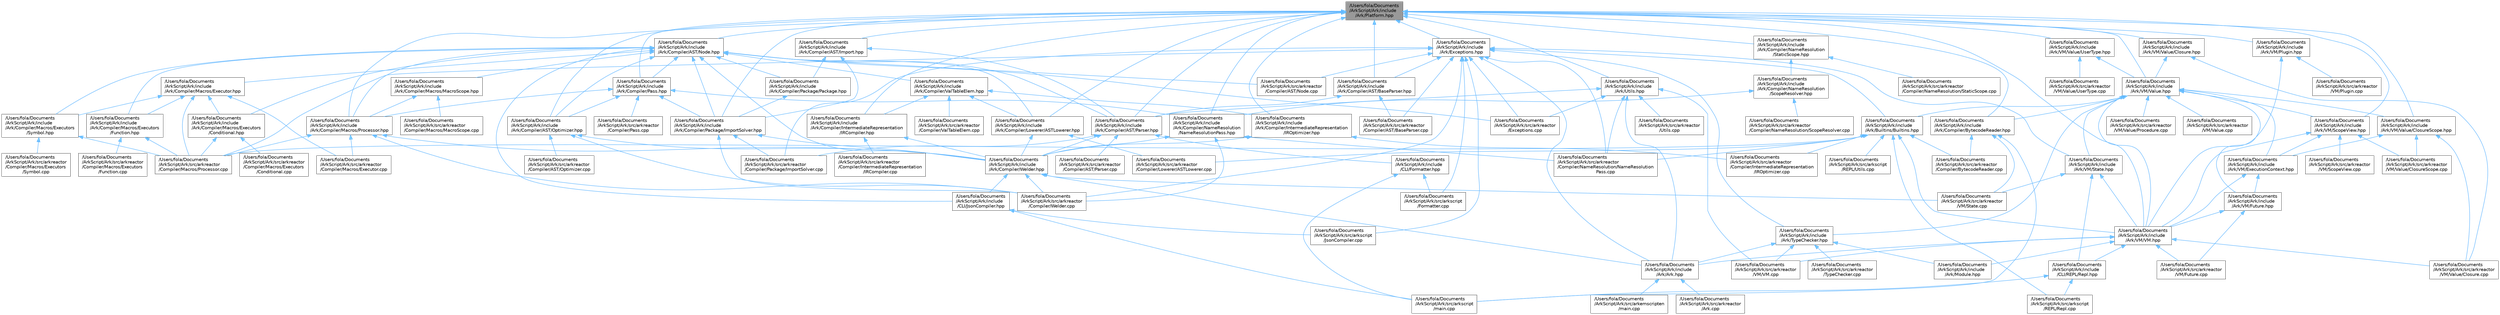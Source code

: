 digraph "/Users/fola/Documents/ArkScript/Ark/include/Ark/Platform.hpp"
{
 // INTERACTIVE_SVG=YES
 // LATEX_PDF_SIZE
  bgcolor="transparent";
  edge [fontname=Helvetica,fontsize=10,labelfontname=Helvetica,labelfontsize=10];
  node [fontname=Helvetica,fontsize=10,shape=box,height=0.2,width=0.4];
  Node1 [id="Node000001",label="/Users/fola/Documents\l/ArkScript/Ark/include\l/Ark/Platform.hpp",height=0.2,width=0.4,color="gray40", fillcolor="grey60", style="filled", fontcolor="black",tooltip="ArkScript configuration macros."];
  Node1 -> Node2 [id="edge1_Node000001_Node000002",dir="back",color="steelblue1",style="solid",tooltip=" "];
  Node2 [id="Node000002",label="/Users/fola/Documents\l/ArkScript/Ark/include\l/Ark/Compiler/AST/BaseParser.hpp",height=0.2,width=0.4,color="grey40", fillcolor="white", style="filled",URL="$d3/d70/BaseParser_8hpp.html",tooltip=" "];
  Node2 -> Node3 [id="edge2_Node000002_Node000003",dir="back",color="steelblue1",style="solid",tooltip=" "];
  Node3 [id="Node000003",label="/Users/fola/Documents\l/ArkScript/Ark/include\l/Ark/Compiler/AST/Parser.hpp",height=0.2,width=0.4,color="grey40", fillcolor="white", style="filled",URL="$d7/ddd/Parser_8hpp.html",tooltip="Parse ArkScript code, but do not handle any import declarations."];
  Node3 -> Node4 [id="edge3_Node000003_Node000004",dir="back",color="steelblue1",style="solid",tooltip=" "];
  Node4 [id="Node000004",label="/Users/fola/Documents\l/ArkScript/Ark/include\l/Ark/Compiler/Welder.hpp",height=0.2,width=0.4,color="grey40", fillcolor="white", style="filled",URL="$de/d8e/Welder_8hpp.html",tooltip="In charge of welding everything needed to compile code."];
  Node4 -> Node5 [id="edge4_Node000004_Node000005",dir="back",color="steelblue1",style="solid",tooltip=" "];
  Node5 [id="Node000005",label="/Users/fola/Documents\l/ArkScript/Ark/include\l/Ark/Ark.hpp",height=0.2,width=0.4,color="grey40", fillcolor="white", style="filled",URL="$d3/d7e/Ark_8hpp.html",tooltip="Includes the needed files to start using ArkScript."];
  Node5 -> Node6 [id="edge5_Node000005_Node000006",dir="back",color="steelblue1",style="solid",tooltip=" "];
  Node6 [id="Node000006",label="/Users/fola/Documents\l/ArkScript/Ark/src/arkemscripten\l/main.cpp",height=0.2,width=0.4,color="grey40", fillcolor="white", style="filled",URL="$d1/d95/arkemscripten_2main_8cpp.html",tooltip=" "];
  Node5 -> Node7 [id="edge6_Node000005_Node000007",dir="back",color="steelblue1",style="solid",tooltip=" "];
  Node7 [id="Node000007",label="/Users/fola/Documents\l/ArkScript/Ark/src/arkreactor\l/Ark.cpp",height=0.2,width=0.4,color="grey40", fillcolor="white", style="filled",URL="$dc/d32/Ark_8cpp.html",tooltip=" "];
  Node4 -> Node8 [id="edge7_Node000004_Node000008",dir="back",color="steelblue1",style="solid",tooltip=" "];
  Node8 [id="Node000008",label="/Users/fola/Documents\l/ArkScript/Ark/include\l/CLI/JsonCompiler.hpp",height=0.2,width=0.4,color="grey40", fillcolor="white", style="filled",URL="$dc/dfd/JsonCompiler_8hpp.html",tooltip=" "];
  Node8 -> Node9 [id="edge8_Node000008_Node000009",dir="back",color="steelblue1",style="solid",tooltip=" "];
  Node9 [id="Node000009",label="/Users/fola/Documents\l/ArkScript/Ark/src/arkscript\l/JsonCompiler.cpp",height=0.2,width=0.4,color="grey40", fillcolor="white", style="filled",URL="$db/d71/JsonCompiler_8cpp.html",tooltip=" "];
  Node8 -> Node10 [id="edge9_Node000008_Node000010",dir="back",color="steelblue1",style="solid",tooltip=" "];
  Node10 [id="Node000010",label="/Users/fola/Documents\l/ArkScript/Ark/src/arkscript\l/main.cpp",height=0.2,width=0.4,color="grey40", fillcolor="white", style="filled",URL="$d0/d46/arkscript_2main_8cpp.html",tooltip=" "];
  Node4 -> Node11 [id="edge10_Node000004_Node000011",dir="back",color="steelblue1",style="solid",tooltip=" "];
  Node11 [id="Node000011",label="/Users/fola/Documents\l/ArkScript/Ark/src/arkreactor\l/Compiler/Welder.cpp",height=0.2,width=0.4,color="grey40", fillcolor="white", style="filled",URL="$d3/df1/Welder_8cpp.html",tooltip=" "];
  Node4 -> Node12 [id="edge11_Node000004_Node000012",dir="back",color="steelblue1",style="solid",tooltip=" "];
  Node12 [id="Node000012",label="/Users/fola/Documents\l/ArkScript/Ark/src/arkreactor\l/VM/State.cpp",height=0.2,width=0.4,color="grey40", fillcolor="white", style="filled",URL="$d0/da0/State_8cpp.html",tooltip=" "];
  Node3 -> Node13 [id="edge12_Node000003_Node000013",dir="back",color="steelblue1",style="solid",tooltip=" "];
  Node13 [id="Node000013",label="/Users/fola/Documents\l/ArkScript/Ark/include\l/CLI/Formatter.hpp",height=0.2,width=0.4,color="grey40", fillcolor="white", style="filled",URL="$d9/d2e/Formatter_8hpp.html",tooltip=" "];
  Node13 -> Node14 [id="edge13_Node000013_Node000014",dir="back",color="steelblue1",style="solid",tooltip=" "];
  Node14 [id="Node000014",label="/Users/fola/Documents\l/ArkScript/Ark/src/arkscript\l/Formatter.cpp",height=0.2,width=0.4,color="grey40", fillcolor="white", style="filled",URL="$d2/d56/Formatter_8cpp.html",tooltip=" "];
  Node13 -> Node10 [id="edge14_Node000013_Node000010",dir="back",color="steelblue1",style="solid",tooltip=" "];
  Node3 -> Node15 [id="edge15_Node000003_Node000015",dir="back",color="steelblue1",style="solid",tooltip=" "];
  Node15 [id="Node000015",label="/Users/fola/Documents\l/ArkScript/Ark/src/arkreactor\l/Compiler/AST/Parser.cpp",height=0.2,width=0.4,color="grey40", fillcolor="white", style="filled",URL="$dc/df5/Parser_8cpp.html",tooltip=" "];
  Node3 -> Node16 [id="edge16_Node000003_Node000016",dir="back",color="steelblue1",style="solid",tooltip=" "];
  Node16 [id="Node000016",label="/Users/fola/Documents\l/ArkScript/Ark/src/arkreactor\l/Compiler/Package/ImportSolver.cpp",height=0.2,width=0.4,color="grey40", fillcolor="white", style="filled",URL="$d6/d41/ImportSolver_8cpp.html",tooltip=" "];
  Node2 -> Node17 [id="edge17_Node000002_Node000017",dir="back",color="steelblue1",style="solid",tooltip=" "];
  Node17 [id="Node000017",label="/Users/fola/Documents\l/ArkScript/Ark/src/arkreactor\l/Compiler/AST/BaseParser.cpp",height=0.2,width=0.4,color="grey40", fillcolor="white", style="filled",URL="$d9/d79/BaseParser_8cpp.html",tooltip=" "];
  Node1 -> Node18 [id="edge18_Node000001_Node000018",dir="back",color="steelblue1",style="solid",tooltip=" "];
  Node18 [id="Node000018",label="/Users/fola/Documents\l/ArkScript/Ark/include\l/Ark/Compiler/AST/Import.hpp",height=0.2,width=0.4,color="grey40", fillcolor="white", style="filled",URL="$d4/d32/Import_8hpp.html",tooltip=" "];
  Node18 -> Node3 [id="edge19_Node000018_Node000003",dir="back",color="steelblue1",style="solid",tooltip=" "];
  Node18 -> Node19 [id="edge20_Node000018_Node000019",dir="back",color="steelblue1",style="solid",tooltip=" "];
  Node19 [id="Node000019",label="/Users/fola/Documents\l/ArkScript/Ark/include\l/Ark/Compiler/Package/ImportSolver.hpp",height=0.2,width=0.4,color="grey40", fillcolor="white", style="filled",URL="$d1/db0/ImportSolver_8hpp.html",tooltip="Handle imports, resolve them with modules and everything."];
  Node19 -> Node4 [id="edge21_Node000019_Node000004",dir="back",color="steelblue1",style="solid",tooltip=" "];
  Node19 -> Node16 [id="edge22_Node000019_Node000016",dir="back",color="steelblue1",style="solid",tooltip=" "];
  Node19 -> Node11 [id="edge23_Node000019_Node000011",dir="back",color="steelblue1",style="solid",tooltip=" "];
  Node18 -> Node20 [id="edge24_Node000018_Node000020",dir="back",color="steelblue1",style="solid",tooltip=" "];
  Node20 [id="Node000020",label="/Users/fola/Documents\l/ArkScript/Ark/include\l/Ark/Compiler/Package/Package.hpp",height=0.2,width=0.4,color="grey40", fillcolor="white", style="filled",URL="$d8/d80/Package_8hpp.html",tooltip=" "];
  Node20 -> Node19 [id="edge25_Node000020_Node000019",dir="back",color="steelblue1",style="solid",tooltip=" "];
  Node1 -> Node21 [id="edge26_Node000001_Node000021",dir="back",color="steelblue1",style="solid",tooltip=" "];
  Node21 [id="Node000021",label="/Users/fola/Documents\l/ArkScript/Ark/include\l/Ark/Compiler/AST/Node.hpp",height=0.2,width=0.4,color="grey40", fillcolor="white", style="filled",URL="$d7/dc6/Node_8hpp.html",tooltip="AST node used by the parser, optimizer and compiler."];
  Node21 -> Node22 [id="edge27_Node000021_Node000022",dir="back",color="steelblue1",style="solid",tooltip=" "];
  Node22 [id="Node000022",label="/Users/fola/Documents\l/ArkScript/Ark/include\l/Ark/Compiler/AST/Optimizer.hpp",height=0.2,width=0.4,color="grey40", fillcolor="white", style="filled",URL="$db/d93/Optimizer_8hpp.html",tooltip="Optimizes a given ArkScript AST."];
  Node22 -> Node4 [id="edge28_Node000022_Node000004",dir="back",color="steelblue1",style="solid",tooltip=" "];
  Node22 -> Node23 [id="edge29_Node000022_Node000023",dir="back",color="steelblue1",style="solid",tooltip=" "];
  Node23 [id="Node000023",label="/Users/fola/Documents\l/ArkScript/Ark/src/arkreactor\l/Compiler/AST/Optimizer.cpp",height=0.2,width=0.4,color="grey40", fillcolor="white", style="filled",URL="$d2/dc5/Optimizer_8cpp.html",tooltip=" "];
  Node22 -> Node11 [id="edge30_Node000022_Node000011",dir="back",color="steelblue1",style="solid",tooltip=" "];
  Node21 -> Node3 [id="edge31_Node000021_Node000003",dir="back",color="steelblue1",style="solid",tooltip=" "];
  Node21 -> Node24 [id="edge32_Node000021_Node000024",dir="back",color="steelblue1",style="solid",tooltip=" "];
  Node24 [id="Node000024",label="/Users/fola/Documents\l/ArkScript/Ark/include\l/Ark/Compiler/Lowerer/ASTLowerer.hpp",height=0.2,width=0.4,color="grey40", fillcolor="white", style="filled",URL="$db/d08/ASTLowerer_8hpp.html",tooltip=" "];
  Node24 -> Node4 [id="edge33_Node000024_Node000004",dir="back",color="steelblue1",style="solid",tooltip=" "];
  Node24 -> Node25 [id="edge34_Node000024_Node000025",dir="back",color="steelblue1",style="solid",tooltip=" "];
  Node25 [id="Node000025",label="/Users/fola/Documents\l/ArkScript/Ark/src/arkreactor\l/Compiler/Lowerer/ASTLowerer.cpp",height=0.2,width=0.4,color="grey40", fillcolor="white", style="filled",URL="$d2/d5e/ASTLowerer_8cpp.html",tooltip=" "];
  Node21 -> Node26 [id="edge35_Node000021_Node000026",dir="back",color="steelblue1",style="solid",tooltip=" "];
  Node26 [id="Node000026",label="/Users/fola/Documents\l/ArkScript/Ark/include\l/Ark/Compiler/Macros/Executor.hpp",height=0.2,width=0.4,color="grey40", fillcolor="white", style="filled",URL="$d4/d1a/Executor_8hpp.html",tooltip="The base class for all MacroExecutors."];
  Node26 -> Node27 [id="edge36_Node000026_Node000027",dir="back",color="steelblue1",style="solid",tooltip=" "];
  Node27 [id="Node000027",label="/Users/fola/Documents\l/ArkScript/Ark/include\l/Ark/Compiler/Macros/Executors\l/Conditional.hpp",height=0.2,width=0.4,color="grey40", fillcolor="white", style="filled",URL="$da/dc2/Conditional_8hpp.html",tooltip="Executor for Conditional Macros."];
  Node27 -> Node28 [id="edge37_Node000027_Node000028",dir="back",color="steelblue1",style="solid",tooltip=" "];
  Node28 [id="Node000028",label="/Users/fola/Documents\l/ArkScript/Ark/src/arkreactor\l/Compiler/Macros/Executors\l/Conditional.cpp",height=0.2,width=0.4,color="grey40", fillcolor="white", style="filled",URL="$de/d04/Conditional_8cpp.html",tooltip=" "];
  Node27 -> Node29 [id="edge38_Node000027_Node000029",dir="back",color="steelblue1",style="solid",tooltip=" "];
  Node29 [id="Node000029",label="/Users/fola/Documents\l/ArkScript/Ark/src/arkreactor\l/Compiler/Macros/Processor.cpp",height=0.2,width=0.4,color="grey40", fillcolor="white", style="filled",URL="$d6/d69/Processor_8cpp.html",tooltip=" "];
  Node26 -> Node30 [id="edge39_Node000026_Node000030",dir="back",color="steelblue1",style="solid",tooltip=" "];
  Node30 [id="Node000030",label="/Users/fola/Documents\l/ArkScript/Ark/include\l/Ark/Compiler/Macros/Executors\l/Function.hpp",height=0.2,width=0.4,color="grey40", fillcolor="white", style="filled",URL="$d4/d59/Function_8hpp.html",tooltip="Executor for List Macros."];
  Node30 -> Node31 [id="edge40_Node000030_Node000031",dir="back",color="steelblue1",style="solid",tooltip=" "];
  Node31 [id="Node000031",label="/Users/fola/Documents\l/ArkScript/Ark/src/arkreactor\l/Compiler/Macros/Executors\l/Function.cpp",height=0.2,width=0.4,color="grey40", fillcolor="white", style="filled",URL="$dc/dd4/Function_8cpp.html",tooltip=" "];
  Node30 -> Node29 [id="edge41_Node000030_Node000029",dir="back",color="steelblue1",style="solid",tooltip=" "];
  Node26 -> Node32 [id="edge42_Node000026_Node000032",dir="back",color="steelblue1",style="solid",tooltip=" "];
  Node32 [id="Node000032",label="/Users/fola/Documents\l/ArkScript/Ark/include\l/Ark/Compiler/Macros/Executors\l/Symbol.hpp",height=0.2,width=0.4,color="grey40", fillcolor="white", style="filled",URL="$dc/dce/Symbol_8hpp.html",tooltip="Executor for Symbol Macros."];
  Node32 -> Node33 [id="edge43_Node000032_Node000033",dir="back",color="steelblue1",style="solid",tooltip=" "];
  Node33 [id="Node000033",label="/Users/fola/Documents\l/ArkScript/Ark/src/arkreactor\l/Compiler/Macros/Executors\l/Symbol.cpp",height=0.2,width=0.4,color="grey40", fillcolor="white", style="filled",URL="$d8/d0b/Symbol_8cpp.html",tooltip=" "];
  Node32 -> Node29 [id="edge44_Node000032_Node000029",dir="back",color="steelblue1",style="solid",tooltip=" "];
  Node26 -> Node34 [id="edge45_Node000026_Node000034",dir="back",color="steelblue1",style="solid",tooltip=" "];
  Node34 [id="Node000034",label="/Users/fola/Documents\l/ArkScript/Ark/src/arkreactor\l/Compiler/Macros/Executor.cpp",height=0.2,width=0.4,color="grey40", fillcolor="white", style="filled",URL="$d1/da9/Executor_8cpp.html",tooltip=" "];
  Node26 -> Node29 [id="edge46_Node000026_Node000029",dir="back",color="steelblue1",style="solid",tooltip=" "];
  Node21 -> Node27 [id="edge47_Node000021_Node000027",dir="back",color="steelblue1",style="solid",tooltip=" "];
  Node21 -> Node30 [id="edge48_Node000021_Node000030",dir="back",color="steelblue1",style="solid",tooltip=" "];
  Node21 -> Node32 [id="edge49_Node000021_Node000032",dir="back",color="steelblue1",style="solid",tooltip=" "];
  Node21 -> Node35 [id="edge50_Node000021_Node000035",dir="back",color="steelblue1",style="solid",tooltip=" "];
  Node35 [id="Node000035",label="/Users/fola/Documents\l/ArkScript/Ark/include\l/Ark/Compiler/Macros/MacroScope.hpp",height=0.2,width=0.4,color="grey40", fillcolor="white", style="filled",URL="$d7/dfb/MacroScope_8hpp.html",tooltip="Defines tools to handle macro definitions."];
  Node35 -> Node36 [id="edge51_Node000035_Node000036",dir="back",color="steelblue1",style="solid",tooltip=" "];
  Node36 [id="Node000036",label="/Users/fola/Documents\l/ArkScript/Ark/include\l/Ark/Compiler/Macros/Processor.hpp",height=0.2,width=0.4,color="grey40", fillcolor="white", style="filled",URL="$de/db1/Processor_8hpp.html",tooltip="Handles the macros and their expansion in ArkScript source code."];
  Node36 -> Node4 [id="edge52_Node000036_Node000004",dir="back",color="steelblue1",style="solid",tooltip=" "];
  Node36 -> Node34 [id="edge53_Node000036_Node000034",dir="back",color="steelblue1",style="solid",tooltip=" "];
  Node36 -> Node29 [id="edge54_Node000036_Node000029",dir="back",color="steelblue1",style="solid",tooltip=" "];
  Node36 -> Node11 [id="edge55_Node000036_Node000011",dir="back",color="steelblue1",style="solid",tooltip=" "];
  Node35 -> Node37 [id="edge56_Node000035_Node000037",dir="back",color="steelblue1",style="solid",tooltip=" "];
  Node37 [id="Node000037",label="/Users/fola/Documents\l/ArkScript/Ark/src/arkreactor\l/Compiler/Macros/MacroScope.cpp",height=0.2,width=0.4,color="grey40", fillcolor="white", style="filled",URL="$df/d82/MacroScope_8cpp.html",tooltip=" "];
  Node21 -> Node36 [id="edge57_Node000021_Node000036",dir="back",color="steelblue1",style="solid",tooltip=" "];
  Node21 -> Node19 [id="edge58_Node000021_Node000019",dir="back",color="steelblue1",style="solid",tooltip=" "];
  Node21 -> Node20 [id="edge59_Node000021_Node000020",dir="back",color="steelblue1",style="solid",tooltip=" "];
  Node21 -> Node38 [id="edge60_Node000021_Node000038",dir="back",color="steelblue1",style="solid",tooltip=" "];
  Node38 [id="Node000038",label="/Users/fola/Documents\l/ArkScript/Ark/include\l/Ark/Compiler/Pass.hpp",height=0.2,width=0.4,color="grey40", fillcolor="white", style="filled",URL="$df/d5f/Pass_8hpp.html",tooltip="Interface for a compiler pass (take in an AST, output an AST)"];
  Node38 -> Node22 [id="edge61_Node000038_Node000022",dir="back",color="steelblue1",style="solid",tooltip=" "];
  Node38 -> Node36 [id="edge62_Node000038_Node000036",dir="back",color="steelblue1",style="solid",tooltip=" "];
  Node38 -> Node39 [id="edge63_Node000038_Node000039",dir="back",color="steelblue1",style="solid",tooltip=" "];
  Node39 [id="Node000039",label="/Users/fola/Documents\l/ArkScript/Ark/include\l/Ark/Compiler/NameResolution\l/NameResolutionPass.hpp",height=0.2,width=0.4,color="grey40", fillcolor="white", style="filled",URL="$d4/de8/NameResolutionPass_8hpp.html",tooltip="Resolves names and fully qualify them in the AST (prefixing them with the package they are from)"];
  Node39 -> Node4 [id="edge64_Node000039_Node000004",dir="back",color="steelblue1",style="solid",tooltip=" "];
  Node39 -> Node40 [id="edge65_Node000039_Node000040",dir="back",color="steelblue1",style="solid",tooltip=" "];
  Node40 [id="Node000040",label="/Users/fola/Documents\l/ArkScript/Ark/src/arkreactor\l/Compiler/NameResolution/NameResolution\lPass.cpp",height=0.2,width=0.4,color="grey40", fillcolor="white", style="filled",URL="$de/dd7/NameResolutionPass_8cpp.html",tooltip=" "];
  Node39 -> Node11 [id="edge66_Node000039_Node000011",dir="back",color="steelblue1",style="solid",tooltip=" "];
  Node38 -> Node19 [id="edge67_Node000038_Node000019",dir="back",color="steelblue1",style="solid",tooltip=" "];
  Node38 -> Node41 [id="edge68_Node000038_Node000041",dir="back",color="steelblue1",style="solid",tooltip=" "];
  Node41 [id="Node000041",label="/Users/fola/Documents\l/ArkScript/Ark/src/arkreactor\l/Compiler/Pass.cpp",height=0.2,width=0.4,color="grey40", fillcolor="white", style="filled",URL="$d8/d54/Pass_8cpp.html",tooltip=" "];
  Node21 -> Node42 [id="edge69_Node000021_Node000042",dir="back",color="steelblue1",style="solid",tooltip=" "];
  Node42 [id="Node000042",label="/Users/fola/Documents\l/ArkScript/Ark/include\l/Ark/Compiler/ValTableElem.hpp",height=0.2,width=0.4,color="grey40", fillcolor="white", style="filled",URL="$dd/de7/ValTableElem_8hpp.html",tooltip="The basic value type handled by the compiler."];
  Node42 -> Node43 [id="edge70_Node000042_Node000043",dir="back",color="steelblue1",style="solid",tooltip=" "];
  Node43 [id="Node000043",label="/Users/fola/Documents\l/ArkScript/Ark/include\l/Ark/Compiler/IntermediateRepresentation\l/IRCompiler.hpp",height=0.2,width=0.4,color="grey40", fillcolor="white", style="filled",URL="$df/d86/IRCompiler_8hpp.html",tooltip="Compile the intermediate representation to bytecode."];
  Node43 -> Node4 [id="edge71_Node000043_Node000004",dir="back",color="steelblue1",style="solid",tooltip=" "];
  Node43 -> Node44 [id="edge72_Node000043_Node000044",dir="back",color="steelblue1",style="solid",tooltip=" "];
  Node44 [id="Node000044",label="/Users/fola/Documents\l/ArkScript/Ark/src/arkreactor\l/Compiler/IntermediateRepresentation\l/IRCompiler.cpp",height=0.2,width=0.4,color="grey40", fillcolor="white", style="filled",URL="$d1/dfa/IRCompiler_8cpp.html",tooltip=" "];
  Node42 -> Node45 [id="edge73_Node000042_Node000045",dir="back",color="steelblue1",style="solid",tooltip=" "];
  Node45 [id="Node000045",label="/Users/fola/Documents\l/ArkScript/Ark/include\l/Ark/Compiler/IntermediateRepresentation\l/IROptimizer.hpp",height=0.2,width=0.4,color="grey40", fillcolor="white", style="filled",URL="$d0/de2/IROptimizer_8hpp.html",tooltip="Optimize IR based on IR entity grouped by 2 (or more)"];
  Node45 -> Node4 [id="edge74_Node000045_Node000004",dir="back",color="steelblue1",style="solid",tooltip=" "];
  Node45 -> Node46 [id="edge75_Node000045_Node000046",dir="back",color="steelblue1",style="solid",tooltip=" "];
  Node46 [id="Node000046",label="/Users/fola/Documents\l/ArkScript/Ark/src/arkreactor\l/Compiler/IntermediateRepresentation\l/IROptimizer.cpp",height=0.2,width=0.4,color="grey40", fillcolor="white", style="filled",URL="$d0/da9/IROptimizer_8cpp.html",tooltip=" "];
  Node42 -> Node24 [id="edge76_Node000042_Node000024",dir="back",color="steelblue1",style="solid",tooltip=" "];
  Node42 -> Node47 [id="edge77_Node000042_Node000047",dir="back",color="steelblue1",style="solid",tooltip=" "];
  Node47 [id="Node000047",label="/Users/fola/Documents\l/ArkScript/Ark/src/arkreactor\l/Compiler/ValTableElem.cpp",height=0.2,width=0.4,color="grey40", fillcolor="white", style="filled",URL="$d9/d93/ValTableElem_8cpp.html",tooltip=" "];
  Node21 -> Node4 [id="edge78_Node000021_Node000004",dir="back",color="steelblue1",style="solid",tooltip=" "];
  Node21 -> Node8 [id="edge79_Node000021_Node000008",dir="back",color="steelblue1",style="solid",tooltip=" "];
  Node21 -> Node48 [id="edge80_Node000021_Node000048",dir="back",color="steelblue1",style="solid",tooltip=" "];
  Node48 [id="Node000048",label="/Users/fola/Documents\l/ArkScript/Ark/src/arkreactor\l/Compiler/AST/Node.cpp",height=0.2,width=0.4,color="grey40", fillcolor="white", style="filled",URL="$dc/d73/Node_8cpp.html",tooltip=" "];
  Node21 -> Node49 [id="edge81_Node000021_Node000049",dir="back",color="steelblue1",style="solid",tooltip=" "];
  Node49 [id="Node000049",label="/Users/fola/Documents\l/ArkScript/Ark/src/arkreactor\l/Exceptions.cpp",height=0.2,width=0.4,color="grey40", fillcolor="white", style="filled",URL="$d6/dd1/Exceptions_8cpp.html",tooltip=" "];
  Node1 -> Node22 [id="edge82_Node000001_Node000022",dir="back",color="steelblue1",style="solid",tooltip=" "];
  Node1 -> Node3 [id="edge83_Node000001_Node000003",dir="back",color="steelblue1",style="solid",tooltip=" "];
  Node1 -> Node50 [id="edge84_Node000001_Node000050",dir="back",color="steelblue1",style="solid",tooltip=" "];
  Node50 [id="Node000050",label="/Users/fola/Documents\l/ArkScript/Ark/include\l/Ark/Compiler/BytecodeReader.hpp",height=0.2,width=0.4,color="grey40", fillcolor="white", style="filled",URL="$d1/d84/BytecodeReader_8hpp.html",tooltip="A bytecode disassembler for ArkScript."];
  Node50 -> Node51 [id="edge85_Node000050_Node000051",dir="back",color="steelblue1",style="solid",tooltip=" "];
  Node51 [id="Node000051",label="/Users/fola/Documents\l/ArkScript/Ark/src/arkreactor\l/Compiler/BytecodeReader.cpp",height=0.2,width=0.4,color="grey40", fillcolor="white", style="filled",URL="$d5/d36/BytecodeReader_8cpp.html",tooltip=" "];
  Node50 -> Node12 [id="edge86_Node000050_Node000012",dir="back",color="steelblue1",style="solid",tooltip=" "];
  Node50 -> Node10 [id="edge87_Node000050_Node000010",dir="back",color="steelblue1",style="solid",tooltip=" "];
  Node1 -> Node43 [id="edge88_Node000001_Node000043",dir="back",color="steelblue1",style="solid",tooltip=" "];
  Node1 -> Node45 [id="edge89_Node000001_Node000045",dir="back",color="steelblue1",style="solid",tooltip=" "];
  Node1 -> Node24 [id="edge90_Node000001_Node000024",dir="back",color="steelblue1",style="solid",tooltip=" "];
  Node1 -> Node36 [id="edge91_Node000001_Node000036",dir="back",color="steelblue1",style="solid",tooltip=" "];
  Node1 -> Node39 [id="edge92_Node000001_Node000039",dir="back",color="steelblue1",style="solid",tooltip=" "];
  Node1 -> Node52 [id="edge93_Node000001_Node000052",dir="back",color="steelblue1",style="solid",tooltip=" "];
  Node52 [id="Node000052",label="/Users/fola/Documents\l/ArkScript/Ark/include\l/Ark/Compiler/NameResolution\l/StaticScope.hpp",height=0.2,width=0.4,color="grey40", fillcolor="white", style="filled",URL="$df/db8/StaticScope_8hpp.html",tooltip="Static scopes (for functions, loops) and namespace scopes (for packages) definitions,..."];
  Node52 -> Node53 [id="edge94_Node000052_Node000053",dir="back",color="steelblue1",style="solid",tooltip=" "];
  Node53 [id="Node000053",label="/Users/fola/Documents\l/ArkScript/Ark/include\l/Ark/Compiler/NameResolution\l/ScopeResolver.hpp",height=0.2,width=0.4,color="grey40", fillcolor="white", style="filled",URL="$db/d5b/ScopeResolver_8hpp.html",tooltip="Handle scope resolution at compile time."];
  Node53 -> Node39 [id="edge95_Node000053_Node000039",dir="back",color="steelblue1",style="solid",tooltip=" "];
  Node53 -> Node54 [id="edge96_Node000053_Node000054",dir="back",color="steelblue1",style="solid",tooltip=" "];
  Node54 [id="Node000054",label="/Users/fola/Documents\l/ArkScript/Ark/src/arkreactor\l/Compiler/NameResolution/ScopeResolver.cpp",height=0.2,width=0.4,color="grey40", fillcolor="white", style="filled",URL="$da/d79/ScopeResolver_8cpp.html",tooltip=" "];
  Node52 -> Node55 [id="edge97_Node000052_Node000055",dir="back",color="steelblue1",style="solid",tooltip=" "];
  Node55 [id="Node000055",label="/Users/fola/Documents\l/ArkScript/Ark/src/arkreactor\l/Compiler/NameResolution/StaticScope.cpp",height=0.2,width=0.4,color="grey40", fillcolor="white", style="filled",URL="$d2/d11/StaticScope_8cpp.html",tooltip=" "];
  Node1 -> Node19 [id="edge98_Node000001_Node000019",dir="back",color="steelblue1",style="solid",tooltip=" "];
  Node1 -> Node38 [id="edge99_Node000001_Node000038",dir="back",color="steelblue1",style="solid",tooltip=" "];
  Node1 -> Node56 [id="edge100_Node000001_Node000056",dir="back",color="steelblue1",style="solid",tooltip=" "];
  Node56 [id="Node000056",label="/Users/fola/Documents\l/ArkScript/Ark/include\l/Ark/Exceptions.hpp",height=0.2,width=0.4,color="grey40", fillcolor="white", style="filled",URL="$d2/de9/Exceptions_8hpp.html",tooltip="ArkScript homemade exceptions."];
  Node56 -> Node5 [id="edge101_Node000056_Node000005",dir="back",color="steelblue1",style="solid",tooltip=" "];
  Node56 -> Node57 [id="edge102_Node000056_Node000057",dir="back",color="steelblue1",style="solid",tooltip=" "];
  Node57 [id="Node000057",label="/Users/fola/Documents\l/ArkScript/Ark/include\l/Ark/Builtins/Builtins.hpp",height=0.2,width=0.4,color="grey40", fillcolor="white", style="filled",URL="$da/d84/Builtins_8hpp.html",tooltip="Host the declaration of all the ArkScript builtins."];
  Node57 -> Node58 [id="edge103_Node000057_Node000058",dir="back",color="steelblue1",style="solid",tooltip=" "];
  Node58 [id="Node000058",label="/Users/fola/Documents\l/ArkScript/Ark/include\l/Ark/VM/VM.hpp",height=0.2,width=0.4,color="grey40", fillcolor="white", style="filled",URL="$d1/d91/VM_8hpp.html",tooltip="The ArkScript virtual machine."];
  Node58 -> Node5 [id="edge104_Node000058_Node000005",dir="back",color="steelblue1",style="solid",tooltip=" "];
  Node58 -> Node59 [id="edge105_Node000058_Node000059",dir="back",color="steelblue1",style="solid",tooltip=" "];
  Node59 [id="Node000059",label="/Users/fola/Documents\l/ArkScript/Ark/include\l/Ark/Module.hpp",height=0.2,width=0.4,color="grey40", fillcolor="white", style="filled",URL="$d5/d44/Module_8hpp.html",tooltip=" "];
  Node58 -> Node60 [id="edge106_Node000058_Node000060",dir="back",color="steelblue1",style="solid",tooltip=" "];
  Node60 [id="Node000060",label="/Users/fola/Documents\l/ArkScript/Ark/include\l/CLI/REPL/Repl.hpp",height=0.2,width=0.4,color="grey40", fillcolor="white", style="filled",URL="$d5/da5/Repl_8hpp.html",tooltip="ArkScript REPL - Read Eval Print Loop."];
  Node60 -> Node61 [id="edge107_Node000060_Node000061",dir="back",color="steelblue1",style="solid",tooltip=" "];
  Node61 [id="Node000061",label="/Users/fola/Documents\l/ArkScript/Ark/src/arkscript\l/REPL/Repl.cpp",height=0.2,width=0.4,color="grey40", fillcolor="white", style="filled",URL="$d7/d46/Repl_8cpp.html",tooltip=" "];
  Node60 -> Node10 [id="edge108_Node000060_Node000010",dir="back",color="steelblue1",style="solid",tooltip=" "];
  Node58 -> Node62 [id="edge109_Node000058_Node000062",dir="back",color="steelblue1",style="solid",tooltip=" "];
  Node62 [id="Node000062",label="/Users/fola/Documents\l/ArkScript/Ark/src/arkreactor\l/VM/Future.cpp",height=0.2,width=0.4,color="grey40", fillcolor="white", style="filled",URL="$d4/dc9/Future_8cpp.html",tooltip=" "];
  Node58 -> Node63 [id="edge110_Node000058_Node000063",dir="back",color="steelblue1",style="solid",tooltip=" "];
  Node63 [id="Node000063",label="/Users/fola/Documents\l/ArkScript/Ark/src/arkreactor\l/VM/VM.cpp",height=0.2,width=0.4,color="grey40", fillcolor="white", style="filled",URL="$d2/d27/VM_8cpp.html",tooltip=" "];
  Node58 -> Node64 [id="edge111_Node000058_Node000064",dir="back",color="steelblue1",style="solid",tooltip=" "];
  Node64 [id="Node000064",label="/Users/fola/Documents\l/ArkScript/Ark/src/arkreactor\l/VM/Value/Closure.cpp",height=0.2,width=0.4,color="grey40", fillcolor="white", style="filled",URL="$d1/db2/Closure_8cpp.html",tooltip=" "];
  Node57 -> Node51 [id="edge112_Node000057_Node000051",dir="back",color="steelblue1",style="solid",tooltip=" "];
  Node57 -> Node46 [id="edge113_Node000057_Node000046",dir="back",color="steelblue1",style="solid",tooltip=" "];
  Node57 -> Node25 [id="edge114_Node000057_Node000025",dir="back",color="steelblue1",style="solid",tooltip=" "];
  Node57 -> Node29 [id="edge115_Node000057_Node000029",dir="back",color="steelblue1",style="solid",tooltip=" "];
  Node57 -> Node40 [id="edge116_Node000057_Node000040",dir="back",color="steelblue1",style="solid",tooltip=" "];
  Node57 -> Node61 [id="edge117_Node000057_Node000061",dir="back",color="steelblue1",style="solid",tooltip=" "];
  Node57 -> Node65 [id="edge118_Node000057_Node000065",dir="back",color="steelblue1",style="solid",tooltip=" "];
  Node65 [id="Node000065",label="/Users/fola/Documents\l/ArkScript/Ark/src/arkscript\l/REPL/Utils.cpp",height=0.2,width=0.4,color="grey40", fillcolor="white", style="filled",URL="$d7/d48/arkscript_2REPL_2Utils_8cpp.html",tooltip=" "];
  Node56 -> Node2 [id="edge119_Node000056_Node000002",dir="back",color="steelblue1",style="solid",tooltip=" "];
  Node56 -> Node66 [id="edge120_Node000056_Node000066",dir="back",color="steelblue1",style="solid",tooltip=" "];
  Node66 [id="Node000066",label="/Users/fola/Documents\l/ArkScript/Ark/include\l/Ark/TypeChecker.hpp",height=0.2,width=0.4,color="grey40", fillcolor="white", style="filled",URL="$db/d5e/TypeChecker_8hpp.html",tooltip=" "];
  Node66 -> Node5 [id="edge121_Node000066_Node000005",dir="back",color="steelblue1",style="solid",tooltip=" "];
  Node66 -> Node59 [id="edge122_Node000066_Node000059",dir="back",color="steelblue1",style="solid",tooltip=" "];
  Node66 -> Node67 [id="edge123_Node000066_Node000067",dir="back",color="steelblue1",style="solid",tooltip=" "];
  Node67 [id="Node000067",label="/Users/fola/Documents\l/ArkScript/Ark/src/arkreactor\l/TypeChecker.cpp",height=0.2,width=0.4,color="grey40", fillcolor="white", style="filled",URL="$d6/d9a/TypeChecker_8cpp.html",tooltip=" "];
  Node66 -> Node63 [id="edge124_Node000066_Node000063",dir="back",color="steelblue1",style="solid",tooltip=" "];
  Node56 -> Node68 [id="edge125_Node000056_Node000068",dir="back",color="steelblue1",style="solid",tooltip=" "];
  Node68 [id="Node000068",label="/Users/fola/Documents\l/ArkScript/Ark/include\l/Ark/VM/State.hpp",height=0.2,width=0.4,color="grey40", fillcolor="white", style="filled",URL="$d0/db5/State_8hpp.html",tooltip="State used by the virtual machine: it loads the bytecode, can compile it if needed,..."];
  Node68 -> Node58 [id="edge126_Node000068_Node000058",dir="back",color="steelblue1",style="solid",tooltip=" "];
  Node68 -> Node60 [id="edge127_Node000068_Node000060",dir="back",color="steelblue1",style="solid",tooltip=" "];
  Node68 -> Node12 [id="edge128_Node000068_Node000012",dir="back",color="steelblue1",style="solid",tooltip=" "];
  Node56 -> Node17 [id="edge129_Node000056_Node000017",dir="back",color="steelblue1",style="solid",tooltip=" "];
  Node56 -> Node48 [id="edge130_Node000056_Node000048",dir="back",color="steelblue1",style="solid",tooltip=" "];
  Node56 -> Node29 [id="edge131_Node000056_Node000029",dir="back",color="steelblue1",style="solid",tooltip=" "];
  Node56 -> Node40 [id="edge132_Node000056_Node000040",dir="back",color="steelblue1",style="solid",tooltip=" "];
  Node56 -> Node16 [id="edge133_Node000056_Node000016",dir="back",color="steelblue1",style="solid",tooltip=" "];
  Node56 -> Node11 [id="edge134_Node000056_Node000011",dir="back",color="steelblue1",style="solid",tooltip=" "];
  Node56 -> Node49 [id="edge135_Node000056_Node000049",dir="back",color="steelblue1",style="solid",tooltip=" "];
  Node56 -> Node14 [id="edge136_Node000056_Node000014",dir="back",color="steelblue1",style="solid",tooltip=" "];
  Node56 -> Node9 [id="edge137_Node000056_Node000009",dir="back",color="steelblue1",style="solid",tooltip=" "];
  Node1 -> Node69 [id="edge138_Node000001_Node000069",dir="back",color="steelblue1",style="solid",tooltip=" "];
  Node69 [id="Node000069",label="/Users/fola/Documents\l/ArkScript/Ark/include\l/Ark/Utils.hpp",height=0.2,width=0.4,color="grey40", fillcolor="white", style="filled",URL="$d4/dcb/Ark_2Utils_8hpp.html",tooltip="Lots of utilities about string, filesystem and more."];
  Node69 -> Node5 [id="edge139_Node000069_Node000005",dir="back",color="steelblue1",style="solid",tooltip=" "];
  Node69 -> Node3 [id="edge140_Node000069_Node000003",dir="back",color="steelblue1",style="solid",tooltip=" "];
  Node69 -> Node40 [id="edge141_Node000069_Node000040",dir="back",color="steelblue1",style="solid",tooltip=" "];
  Node69 -> Node49 [id="edge142_Node000069_Node000049",dir="back",color="steelblue1",style="solid",tooltip=" "];
  Node69 -> Node70 [id="edge143_Node000069_Node000070",dir="back",color="steelblue1",style="solid",tooltip=" "];
  Node70 [id="Node000070",label="/Users/fola/Documents\l/ArkScript/Ark/src/arkreactor\l/Utils.cpp",height=0.2,width=0.4,color="grey40", fillcolor="white", style="filled",URL="$de/d06/arkreactor_2Utils_8cpp.html",tooltip=" "];
  Node69 -> Node63 [id="edge144_Node000069_Node000063",dir="back",color="steelblue1",style="solid",tooltip=" "];
  Node1 -> Node71 [id="edge145_Node000001_Node000071",dir="back",color="steelblue1",style="solid",tooltip=" "];
  Node71 [id="Node000071",label="/Users/fola/Documents\l/ArkScript/Ark/include\l/Ark/VM/Plugin.hpp",height=0.2,width=0.4,color="grey40", fillcolor="white", style="filled",URL="$db/d0e/Plugin_8hpp.html",tooltip="Loads .dll/.so/.dynlib files."];
  Node71 -> Node58 [id="edge146_Node000071_Node000058",dir="back",color="steelblue1",style="solid",tooltip=" "];
  Node71 -> Node72 [id="edge147_Node000071_Node000072",dir="back",color="steelblue1",style="solid",tooltip=" "];
  Node72 [id="Node000072",label="/Users/fola/Documents\l/ArkScript/Ark/src/arkreactor\l/VM/Plugin.cpp",height=0.2,width=0.4,color="grey40", fillcolor="white", style="filled",URL="$dc/d87/Plugin_8cpp.html",tooltip=" "];
  Node1 -> Node73 [id="edge148_Node000001_Node000073",dir="back",color="steelblue1",style="solid",tooltip=" "];
  Node73 [id="Node000073",label="/Users/fola/Documents\l/ArkScript/Ark/include\l/Ark/VM/ScopeView.hpp",height=0.2,width=0.4,color="grey40", fillcolor="white", style="filled",URL="$d8/d45/ScopeView_8hpp.html",tooltip=" "];
  Node73 -> Node74 [id="edge149_Node000073_Node000074",dir="back",color="steelblue1",style="solid",tooltip=" "];
  Node74 [id="Node000074",label="/Users/fola/Documents\l/ArkScript/Ark/include\l/Ark/VM/ExecutionContext.hpp",height=0.2,width=0.4,color="grey40", fillcolor="white", style="filled",URL="$db/df6/ExecutionContext_8hpp.html",tooltip="Keeping track of the internal data needed by the VM."];
  Node74 -> Node75 [id="edge150_Node000074_Node000075",dir="back",color="steelblue1",style="solid",tooltip=" "];
  Node75 [id="Node000075",label="/Users/fola/Documents\l/ArkScript/Ark/include\l/Ark/VM/Future.hpp",height=0.2,width=0.4,color="grey40", fillcolor="white", style="filled",URL="$d0/dda/Future_8hpp.html",tooltip="Internal object to resolve asynchronously a function call in ArkScript."];
  Node75 -> Node58 [id="edge151_Node000075_Node000058",dir="back",color="steelblue1",style="solid",tooltip=" "];
  Node75 -> Node62 [id="edge152_Node000075_Node000062",dir="back",color="steelblue1",style="solid",tooltip=" "];
  Node74 -> Node58 [id="edge153_Node000074_Node000058",dir="back",color="steelblue1",style="solid",tooltip=" "];
  Node73 -> Node58 [id="edge154_Node000073_Node000058",dir="back",color="steelblue1",style="solid",tooltip=" "];
  Node73 -> Node76 [id="edge155_Node000073_Node000076",dir="back",color="steelblue1",style="solid",tooltip=" "];
  Node76 [id="Node000076",label="/Users/fola/Documents\l/ArkScript/Ark/src/arkreactor\l/VM/ScopeView.cpp",height=0.2,width=0.4,color="grey40", fillcolor="white", style="filled",URL="$d9/ddb/ScopeView_8cpp.html",tooltip=" "];
  Node73 -> Node77 [id="edge156_Node000073_Node000077",dir="back",color="steelblue1",style="solid",tooltip=" "];
  Node77 [id="Node000077",label="/Users/fola/Documents\l/ArkScript/Ark/src/arkreactor\l/VM/Value/ClosureScope.cpp",height=0.2,width=0.4,color="grey40", fillcolor="white", style="filled",URL="$d6/d49/ClosureScope_8cpp.html",tooltip=" "];
  Node1 -> Node58 [id="edge157_Node000001_Node000058",dir="back",color="steelblue1",style="solid",tooltip=" "];
  Node1 -> Node78 [id="edge158_Node000001_Node000078",dir="back",color="steelblue1",style="solid",tooltip=" "];
  Node78 [id="Node000078",label="/Users/fola/Documents\l/ArkScript/Ark/include\l/Ark/VM/Value.hpp",height=0.2,width=0.4,color="grey40", fillcolor="white", style="filled",URL="$de/dfd/Value_8hpp.html",tooltip="Default value type handled by the virtual machine."];
  Node78 -> Node57 [id="edge159_Node000078_Node000057",dir="back",color="steelblue1",style="solid",tooltip=" "];
  Node78 -> Node50 [id="edge160_Node000078_Node000050",dir="back",color="steelblue1",style="solid",tooltip=" "];
  Node78 -> Node66 [id="edge161_Node000078_Node000066",dir="back",color="steelblue1",style="solid",tooltip=" "];
  Node78 -> Node74 [id="edge162_Node000078_Node000074",dir="back",color="steelblue1",style="solid",tooltip=" "];
  Node78 -> Node75 [id="edge163_Node000078_Node000075",dir="back",color="steelblue1",style="solid",tooltip=" "];
  Node78 -> Node73 [id="edge164_Node000078_Node000073",dir="back",color="steelblue1",style="solid",tooltip=" "];
  Node78 -> Node68 [id="edge165_Node000078_Node000068",dir="back",color="steelblue1",style="solid",tooltip=" "];
  Node78 -> Node58 [id="edge166_Node000078_Node000058",dir="back",color="steelblue1",style="solid",tooltip=" "];
  Node78 -> Node79 [id="edge167_Node000078_Node000079",dir="back",color="steelblue1",style="solid",tooltip=" "];
  Node79 [id="Node000079",label="/Users/fola/Documents\l/ArkScript/Ark/include\l/Ark/VM/Value/ClosureScope.hpp",height=0.2,width=0.4,color="grey40", fillcolor="white", style="filled",URL="$d1/d71/ClosureScope_8hpp.html",tooltip="Subtype of the value type, handling closures."];
  Node79 -> Node74 [id="edge168_Node000079_Node000074",dir="back",color="steelblue1",style="solid",tooltip=" "];
  Node79 -> Node64 [id="edge169_Node000079_Node000064",dir="back",color="steelblue1",style="solid",tooltip=" "];
  Node79 -> Node77 [id="edge170_Node000079_Node000077",dir="back",color="steelblue1",style="solid",tooltip=" "];
  Node78 -> Node80 [id="edge171_Node000078_Node000080",dir="back",color="steelblue1",style="solid",tooltip=" "];
  Node80 [id="Node000080",label="/Users/fola/Documents\l/ArkScript/Ark/src/arkreactor\l/VM/Value.cpp",height=0.2,width=0.4,color="grey40", fillcolor="white", style="filled",URL="$d1/d74/Value_8cpp.html",tooltip=" "];
  Node78 -> Node81 [id="edge172_Node000078_Node000081",dir="back",color="steelblue1",style="solid",tooltip=" "];
  Node81 [id="Node000081",label="/Users/fola/Documents\l/ArkScript/Ark/src/arkreactor\l/VM/Value/Procedure.cpp",height=0.2,width=0.4,color="grey40", fillcolor="white", style="filled",URL="$d9/da8/Procedure_8cpp.html",tooltip=" "];
  Node1 -> Node82 [id="edge173_Node000001_Node000082",dir="back",color="steelblue1",style="solid",tooltip=" "];
  Node82 [id="Node000082",label="/Users/fola/Documents\l/ArkScript/Ark/include\l/Ark/VM/Value/Closure.hpp",height=0.2,width=0.4,color="grey40", fillcolor="white", style="filled",URL="$dc/dd5/Closure_8hpp.html",tooltip="Subtype of the value type, handling closures."];
  Node82 -> Node78 [id="edge174_Node000082_Node000078",dir="back",color="steelblue1",style="solid",tooltip=" "];
  Node82 -> Node64 [id="edge175_Node000082_Node000064",dir="back",color="steelblue1",style="solid",tooltip=" "];
  Node1 -> Node79 [id="edge176_Node000001_Node000079",dir="back",color="steelblue1",style="solid",tooltip=" "];
  Node1 -> Node83 [id="edge177_Node000001_Node000083",dir="back",color="steelblue1",style="solid",tooltip=" "];
  Node83 [id="Node000083",label="/Users/fola/Documents\l/ArkScript/Ark/include\l/Ark/VM/Value/UserType.hpp",height=0.2,width=0.4,color="grey40", fillcolor="white", style="filled",URL="$dc/d3d/UserType_8hpp.html",tooltip="Subtype of the value, capable of handling any C++ type."];
  Node83 -> Node78 [id="edge178_Node000083_Node000078",dir="back",color="steelblue1",style="solid",tooltip=" "];
  Node83 -> Node84 [id="edge179_Node000083_Node000084",dir="back",color="steelblue1",style="solid",tooltip=" "];
  Node84 [id="Node000084",label="/Users/fola/Documents\l/ArkScript/Ark/src/arkreactor\l/VM/Value/UserType.cpp",height=0.2,width=0.4,color="grey40", fillcolor="white", style="filled",URL="$d6/d0f/UserType_8cpp.html",tooltip=" "];
}
